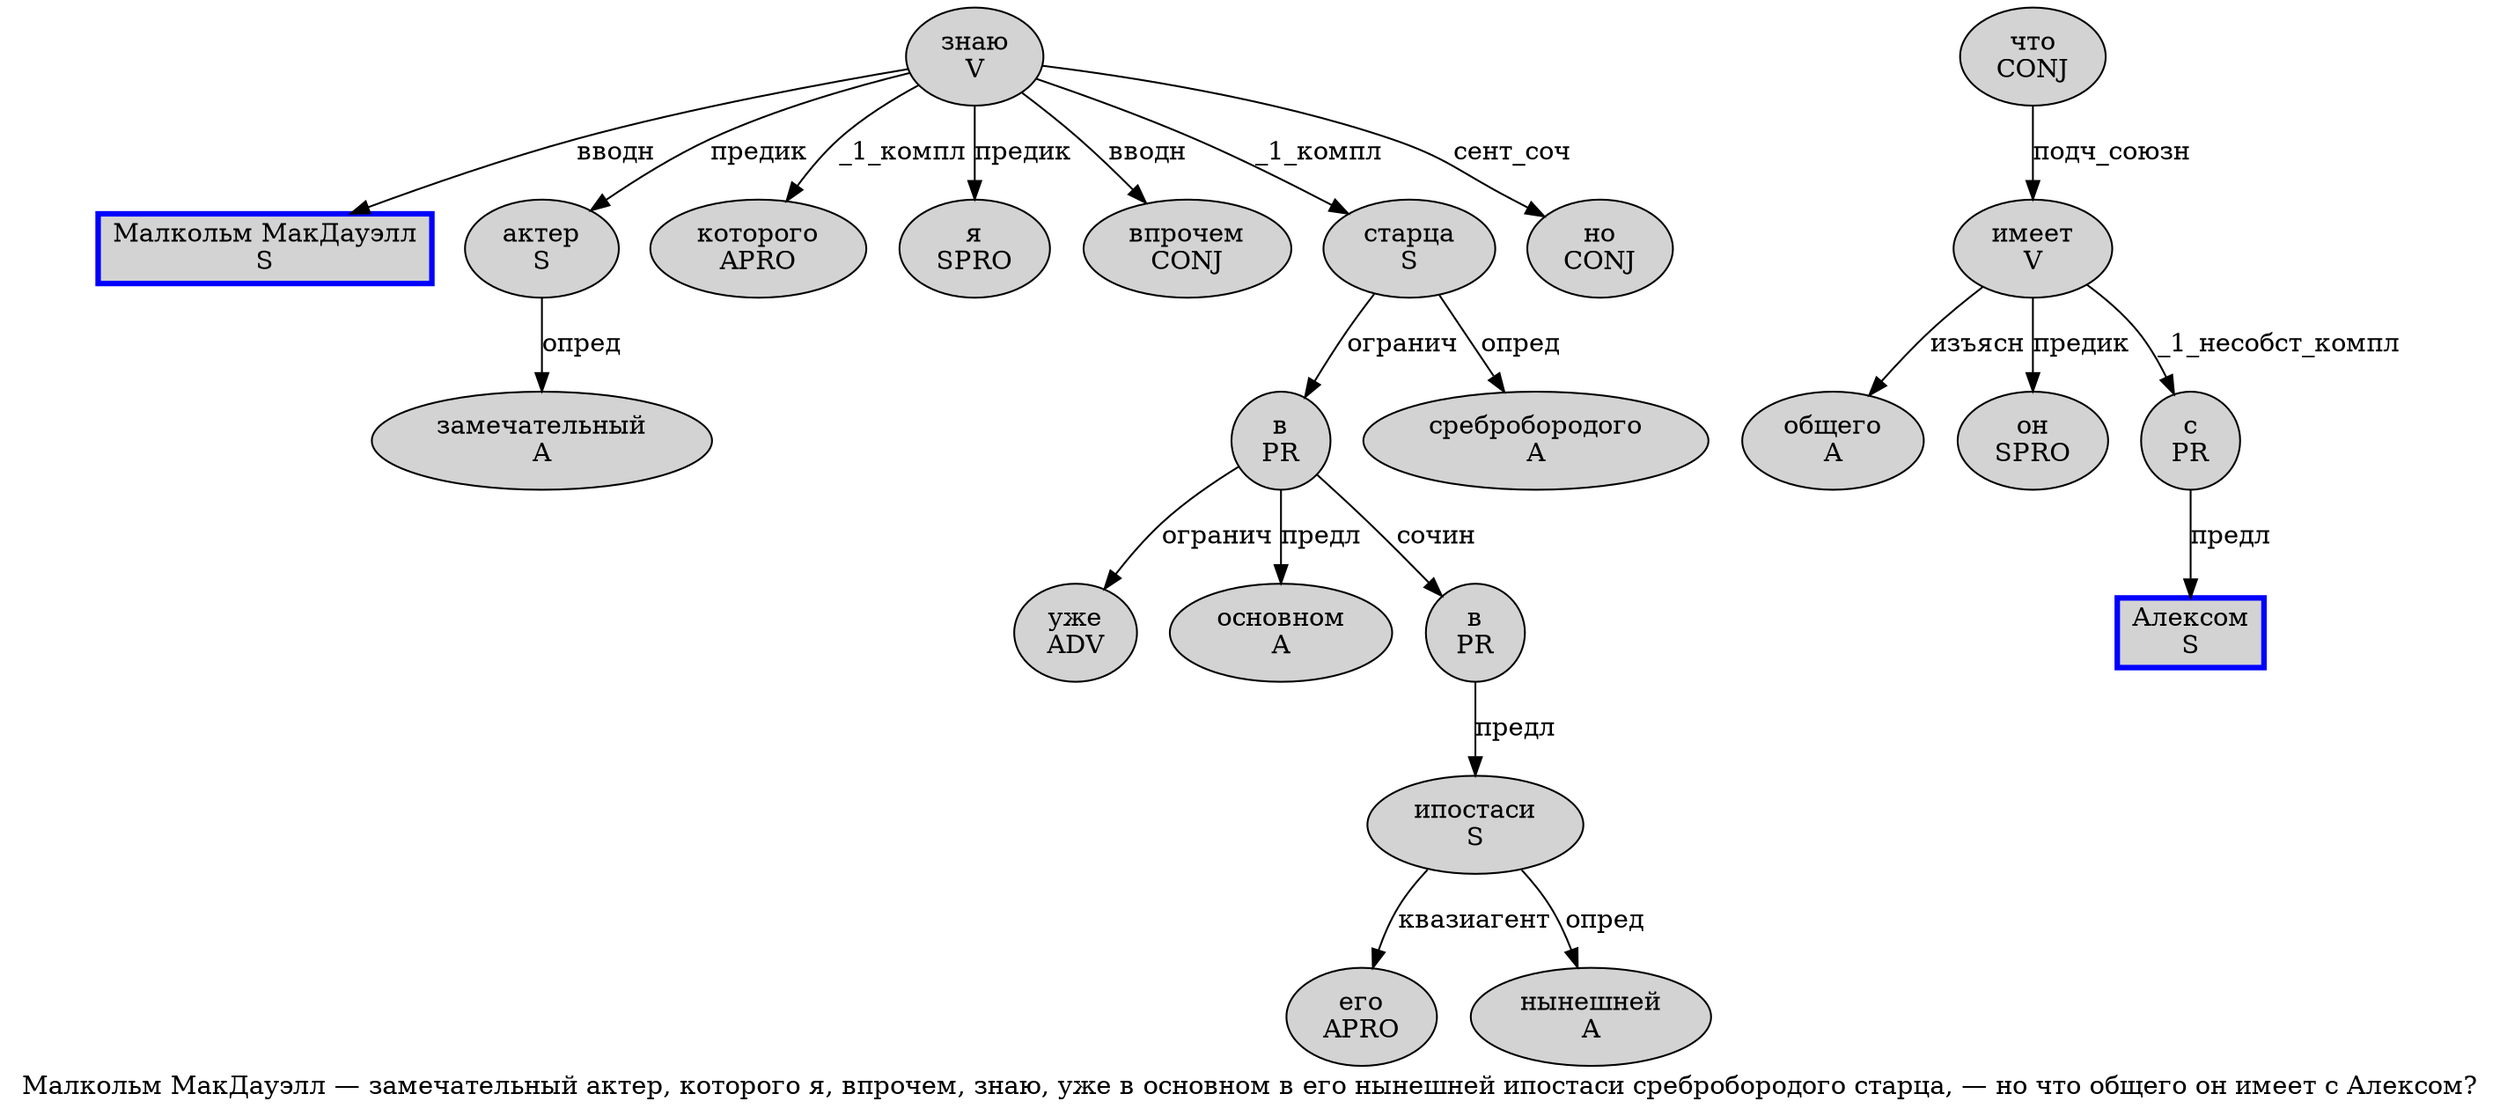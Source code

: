 digraph SENTENCE_3805 {
	graph [label="Малкольм МакДауэлл — замечательный актер, которого я, впрочем, знаю, уже в основном в его нынешней ипостаси сребробородого старца, — но что общего он имеет с Алексом?"]
	node [style=filled]
		0 [label="Малкольм МакДауэлл
S" color=blue fillcolor=lightgray penwidth=3 shape=box]
		2 [label="замечательный
A" color="" fillcolor=lightgray penwidth=1 shape=ellipse]
		3 [label="актер
S" color="" fillcolor=lightgray penwidth=1 shape=ellipse]
		5 [label="которого
APRO" color="" fillcolor=lightgray penwidth=1 shape=ellipse]
		6 [label="я
SPRO" color="" fillcolor=lightgray penwidth=1 shape=ellipse]
		8 [label="впрочем
CONJ" color="" fillcolor=lightgray penwidth=1 shape=ellipse]
		10 [label="знаю
V" color="" fillcolor=lightgray penwidth=1 shape=ellipse]
		12 [label="уже
ADV" color="" fillcolor=lightgray penwidth=1 shape=ellipse]
		13 [label="в
PR" color="" fillcolor=lightgray penwidth=1 shape=ellipse]
		14 [label="основном
A" color="" fillcolor=lightgray penwidth=1 shape=ellipse]
		15 [label="в
PR" color="" fillcolor=lightgray penwidth=1 shape=ellipse]
		16 [label="его
APRO" color="" fillcolor=lightgray penwidth=1 shape=ellipse]
		17 [label="нынешней
A" color="" fillcolor=lightgray penwidth=1 shape=ellipse]
		18 [label="ипостаси
S" color="" fillcolor=lightgray penwidth=1 shape=ellipse]
		19 [label="сребробородого
A" color="" fillcolor=lightgray penwidth=1 shape=ellipse]
		20 [label="старца
S" color="" fillcolor=lightgray penwidth=1 shape=ellipse]
		23 [label="но
CONJ" color="" fillcolor=lightgray penwidth=1 shape=ellipse]
		24 [label="что
CONJ" color="" fillcolor=lightgray penwidth=1 shape=ellipse]
		25 [label="общего
A" color="" fillcolor=lightgray penwidth=1 shape=ellipse]
		26 [label="он
SPRO" color="" fillcolor=lightgray penwidth=1 shape=ellipse]
		27 [label="имеет
V" color="" fillcolor=lightgray penwidth=1 shape=ellipse]
		28 [label="с
PR" color="" fillcolor=lightgray penwidth=1 shape=ellipse]
		29 [label="Алексом
S" color=blue fillcolor=lightgray penwidth=3 shape=box]
			3 -> 2 [label="опред"]
			24 -> 27 [label="подч_союзн"]
			20 -> 13 [label="огранич"]
			20 -> 19 [label="опред"]
			27 -> 25 [label="изъясн"]
			27 -> 26 [label="предик"]
			27 -> 28 [label="_1_несобст_компл"]
			10 -> 0 [label="вводн"]
			10 -> 3 [label="предик"]
			10 -> 5 [label="_1_компл"]
			10 -> 6 [label="предик"]
			10 -> 8 [label="вводн"]
			10 -> 20 [label="_1_компл"]
			10 -> 23 [label="сент_соч"]
			13 -> 12 [label="огранич"]
			13 -> 14 [label="предл"]
			13 -> 15 [label="сочин"]
			28 -> 29 [label="предл"]
			15 -> 18 [label="предл"]
			18 -> 16 [label="квазиагент"]
			18 -> 17 [label="опред"]
}